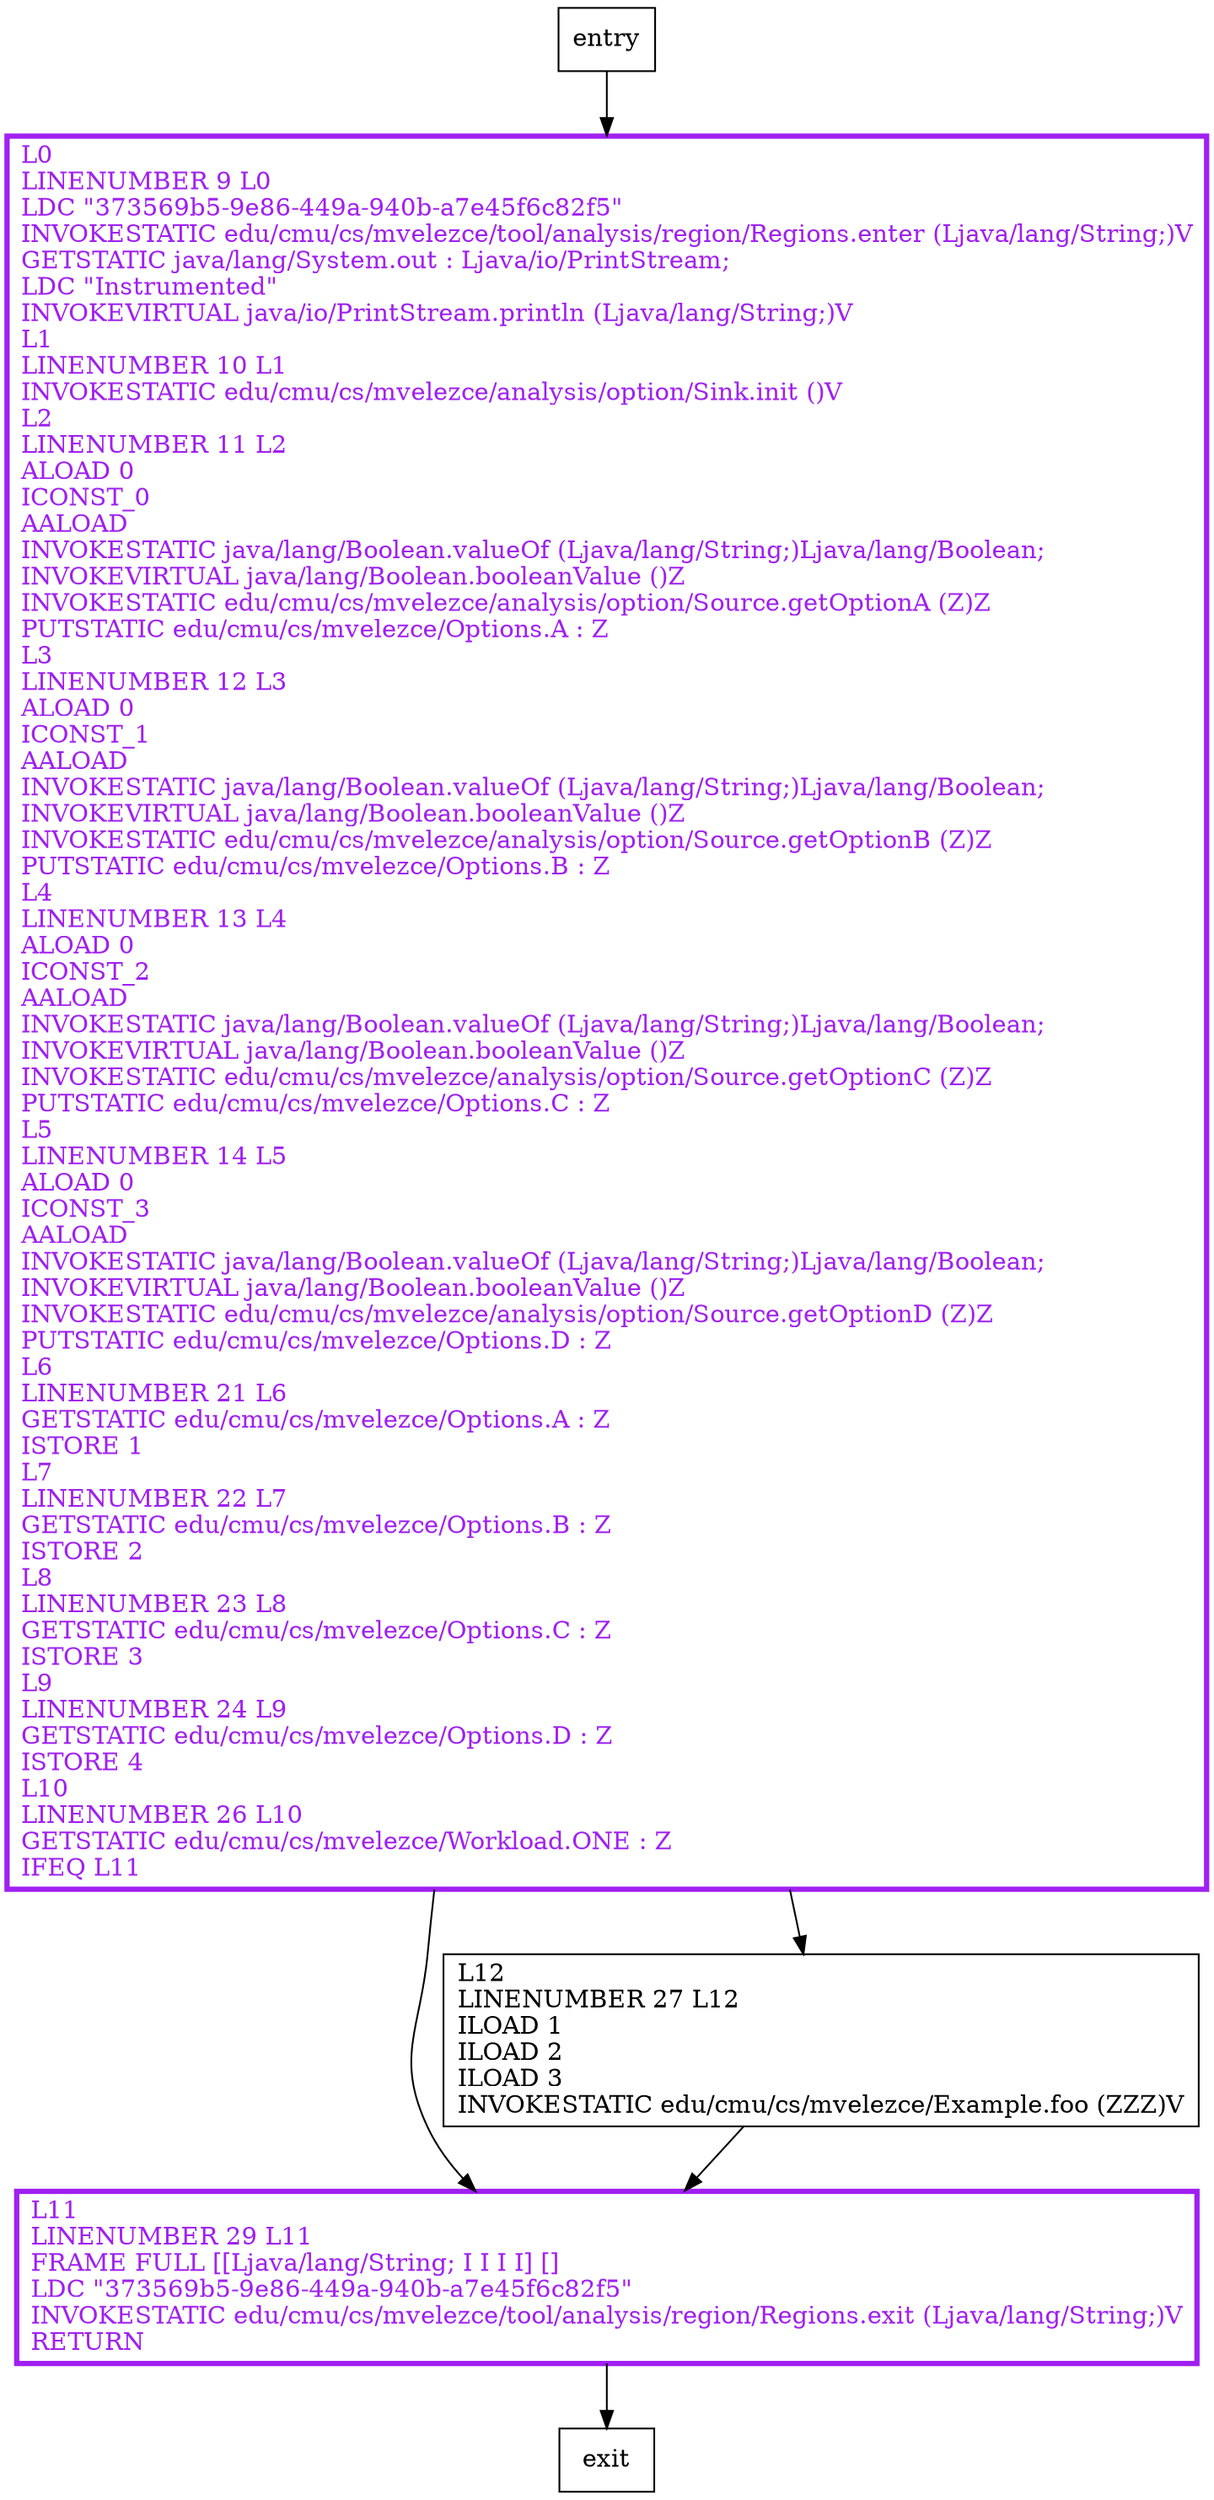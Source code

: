 digraph main {
node [shape=record];
235532726 [label="L11\lLINENUMBER 29 L11\lFRAME FULL [[Ljava/lang/String; I I I I] []\lLDC \"373569b5-9e86-449a-940b-a7e45f6c82f5\"\lINVOKESTATIC edu/cmu/cs/mvelezce/tool/analysis/region/Regions.exit (Ljava/lang/String;)V\lRETURN\l"];
1434151479 [label="L12\lLINENUMBER 27 L12\lILOAD 1\lILOAD 2\lILOAD 3\lINVOKESTATIC edu/cmu/cs/mvelezce/Example.foo (ZZZ)V\l"];
1905229914 [label="L0\lLINENUMBER 9 L0\lLDC \"373569b5-9e86-449a-940b-a7e45f6c82f5\"\lINVOKESTATIC edu/cmu/cs/mvelezce/tool/analysis/region/Regions.enter (Ljava/lang/String;)V\lGETSTATIC java/lang/System.out : Ljava/io/PrintStream;\lLDC \"Instrumented\"\lINVOKEVIRTUAL java/io/PrintStream.println (Ljava/lang/String;)V\lL1\lLINENUMBER 10 L1\lINVOKESTATIC edu/cmu/cs/mvelezce/analysis/option/Sink.init ()V\lL2\lLINENUMBER 11 L2\lALOAD 0\lICONST_0\lAALOAD\lINVOKESTATIC java/lang/Boolean.valueOf (Ljava/lang/String;)Ljava/lang/Boolean;\lINVOKEVIRTUAL java/lang/Boolean.booleanValue ()Z\lINVOKESTATIC edu/cmu/cs/mvelezce/analysis/option/Source.getOptionA (Z)Z\lPUTSTATIC edu/cmu/cs/mvelezce/Options.A : Z\lL3\lLINENUMBER 12 L3\lALOAD 0\lICONST_1\lAALOAD\lINVOKESTATIC java/lang/Boolean.valueOf (Ljava/lang/String;)Ljava/lang/Boolean;\lINVOKEVIRTUAL java/lang/Boolean.booleanValue ()Z\lINVOKESTATIC edu/cmu/cs/mvelezce/analysis/option/Source.getOptionB (Z)Z\lPUTSTATIC edu/cmu/cs/mvelezce/Options.B : Z\lL4\lLINENUMBER 13 L4\lALOAD 0\lICONST_2\lAALOAD\lINVOKESTATIC java/lang/Boolean.valueOf (Ljava/lang/String;)Ljava/lang/Boolean;\lINVOKEVIRTUAL java/lang/Boolean.booleanValue ()Z\lINVOKESTATIC edu/cmu/cs/mvelezce/analysis/option/Source.getOptionC (Z)Z\lPUTSTATIC edu/cmu/cs/mvelezce/Options.C : Z\lL5\lLINENUMBER 14 L5\lALOAD 0\lICONST_3\lAALOAD\lINVOKESTATIC java/lang/Boolean.valueOf (Ljava/lang/String;)Ljava/lang/Boolean;\lINVOKEVIRTUAL java/lang/Boolean.booleanValue ()Z\lINVOKESTATIC edu/cmu/cs/mvelezce/analysis/option/Source.getOptionD (Z)Z\lPUTSTATIC edu/cmu/cs/mvelezce/Options.D : Z\lL6\lLINENUMBER 21 L6\lGETSTATIC edu/cmu/cs/mvelezce/Options.A : Z\lISTORE 1\lL7\lLINENUMBER 22 L7\lGETSTATIC edu/cmu/cs/mvelezce/Options.B : Z\lISTORE 2\lL8\lLINENUMBER 23 L8\lGETSTATIC edu/cmu/cs/mvelezce/Options.C : Z\lISTORE 3\lL9\lLINENUMBER 24 L9\lGETSTATIC edu/cmu/cs/mvelezce/Options.D : Z\lISTORE 4\lL10\lLINENUMBER 26 L10\lGETSTATIC edu/cmu/cs/mvelezce/Workload.ONE : Z\lIFEQ L11\l"];
entry;
exit;
entry -> 1905229914;
235532726 -> exit;
1434151479 -> 235532726;
1905229914 -> 235532726;
1905229914 -> 1434151479;
235532726[fontcolor="purple", penwidth=3, color="purple"];
1905229914[fontcolor="purple", penwidth=3, color="purple"];
}
